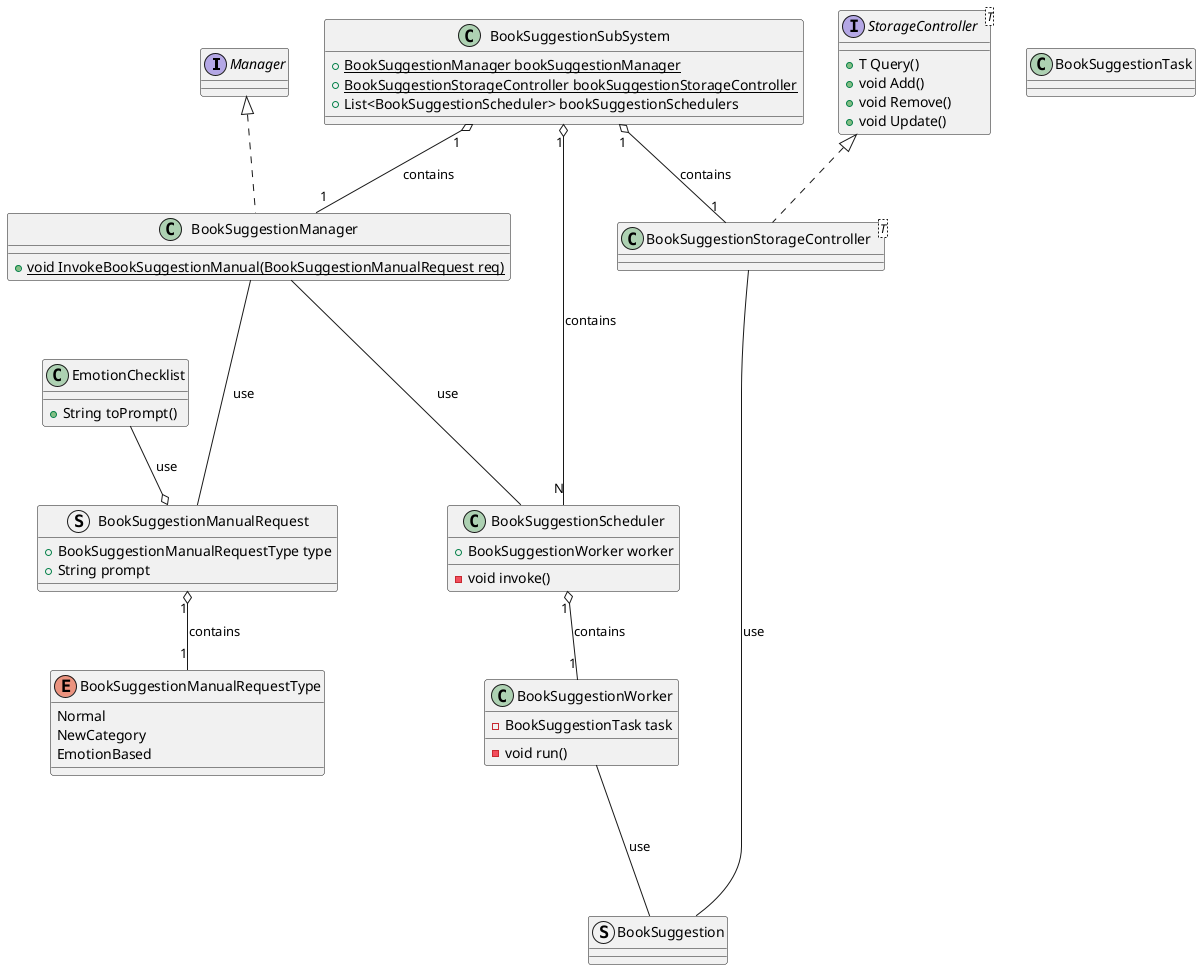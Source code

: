 @startuml
Interface Manager
Interface StorageController<T> {
    + T Query()
    + void Add()
    + void Remove()
    + void Update()
}

class EmotionChecklist {
    + String toPrompt()
}

enum BookSuggestionManualRequestType {
    Normal
    NewCategory
    EmotionBased
}
struct BookSuggestionManualRequest {
    + BookSuggestionManualRequestType type
    + String prompt
}
BookSuggestionManualRequest "1" o-- "1" BookSuggestionManualRequestType : contains
EmotionChecklist --o BookSuggestionManualRequest : use

struct BookSuggestion {}
class BookSuggestionTask {}

class BookSuggestionWorker {
    - BookSuggestionTask task
    - void run()
}
BookSuggestionWorker --- BookSuggestion : use

class BookSuggestionScheduler {
    + BookSuggestionWorker worker
    - void invoke()
}

BookSuggestionScheduler "1" o-- "1" BookSuggestionWorker : contains

class BookSuggestionManager implements Manager {
    + {static} void InvokeBookSuggestionManual(BookSuggestionManualRequest req)
}
BookSuggestionManager --- BookSuggestionManualRequest : use
BookSuggestionManager --- BookSuggestionScheduler : use

class BookSuggestionStorageController<T> implements StorageController {}
BookSuggestionStorageController --- BookSuggestion : use

class BookSuggestionSubSystem {
    + {static} BookSuggestionManager bookSuggestionManager
    + {static} BookSuggestionStorageController bookSuggestionStorageController
    + List<BookSuggestionScheduler> bookSuggestionSchedulers
}

BookSuggestionSubSystem "1" o-- "1" BookSuggestionManager : contains
BookSuggestionSubSystem "1" o-- "1" BookSuggestionStorageController : contains
BookSuggestionSubSystem "1" o-- "N" BookSuggestionScheduler : contains

@enduml
